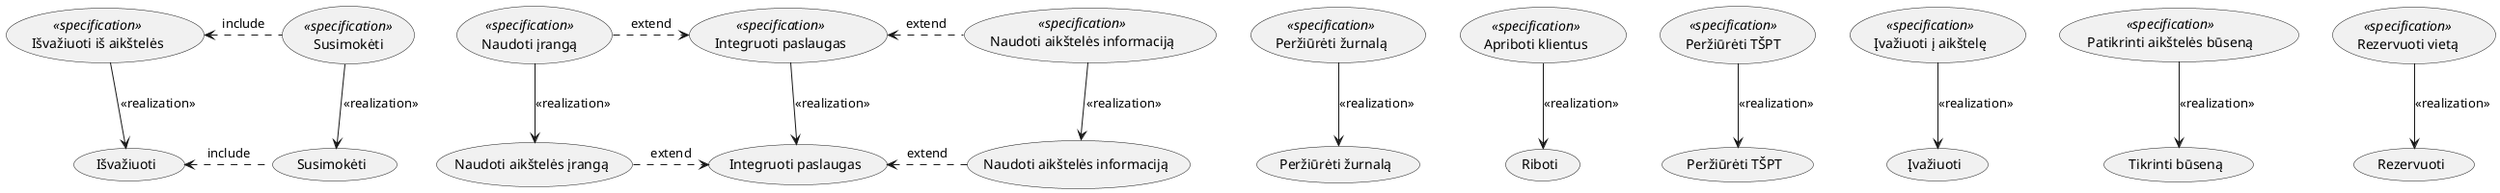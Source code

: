 @startuml

/'Administratoriaus'/
(Peržiūrėti žurnalą) << specification >> as perziuretiZurnala
(Apriboti klientus) << specification >> as apribotiKlientus
(Peržiūrėti TŠPT) << specification >> as perziurestiTSPT

/'Kliento'/
(Įvažiuoti į aikštelę) << specification >> as ivaziuotiIAikstele
(Patikrinti aikštelės būseną) << specification >> as patikrintiAikstelesBusena
(Rezervuoti vietą) << specification >> as rezervuotiVieta
(Išvažiuoti iš aikštelės) << specification >> as isvaziuotiIsAiksteles
(Susimokėti) << specification >> as susimoketi

/'TŠPT'/
(Naudoti įrangą) << specification >> as naudotiIranga
(Integruoti paslaugas) << specification >> as integruotiPaslaugas
(Naudoti aikštelės informaciją) << specification >> as naudotiAikstelesInfo

/' Sąsajos tarp specifikacijų '/
isvaziuotiIsAiksteles <. susimoketi : include
naudotiIranga .> integruotiPaslaugas : extend
integruotiPaslaugas <. naudotiAikstelesInfo : extend

/' Realizacijos '/

/' Realios '/
ivaziuotiIAikstele --> (Įvažiuoti) : << realization >>
isvaziuotiIsAiksteles --> (Išvažiuoti) : << realization >>
susimoketi --> (Susimokėti) : << realization >>
(Išvažiuoti) <. (Susimokėti) : include

/' Neįgyvendinamos dėl didelio masto vienam žmogui '/
patikrintiAikstelesBusena --> (Tikrinti būseną) : << realization >>
rezervuotiVieta --> (Rezervuoti) : << realization >>

perziuretiZurnala --> (Peržiūrėti žurnalą) : << realization >>
apribotiKlientus --> (Riboti) : << realization >>
perziurestiTSPT --> (Peržiūrėti TŠPT) : << realization >>

integruotiPaslaugas --> (Integruoti paslaugas) : << realization >>
naudotiIranga --> (Naudoti aikštelės įrangą) : << realization >>
naudotiAikstelesInfo --> (Naudoti aikštelės informaciją) : << realization >>

/' Sąsajos tarp realizacijų '/
(Naudoti aikštelės įrangą) .>  (Integruoti paslaugas) : extend
(Integruoti paslaugas) <. (Naudoti aikštelės informaciją) : extend


@enduml